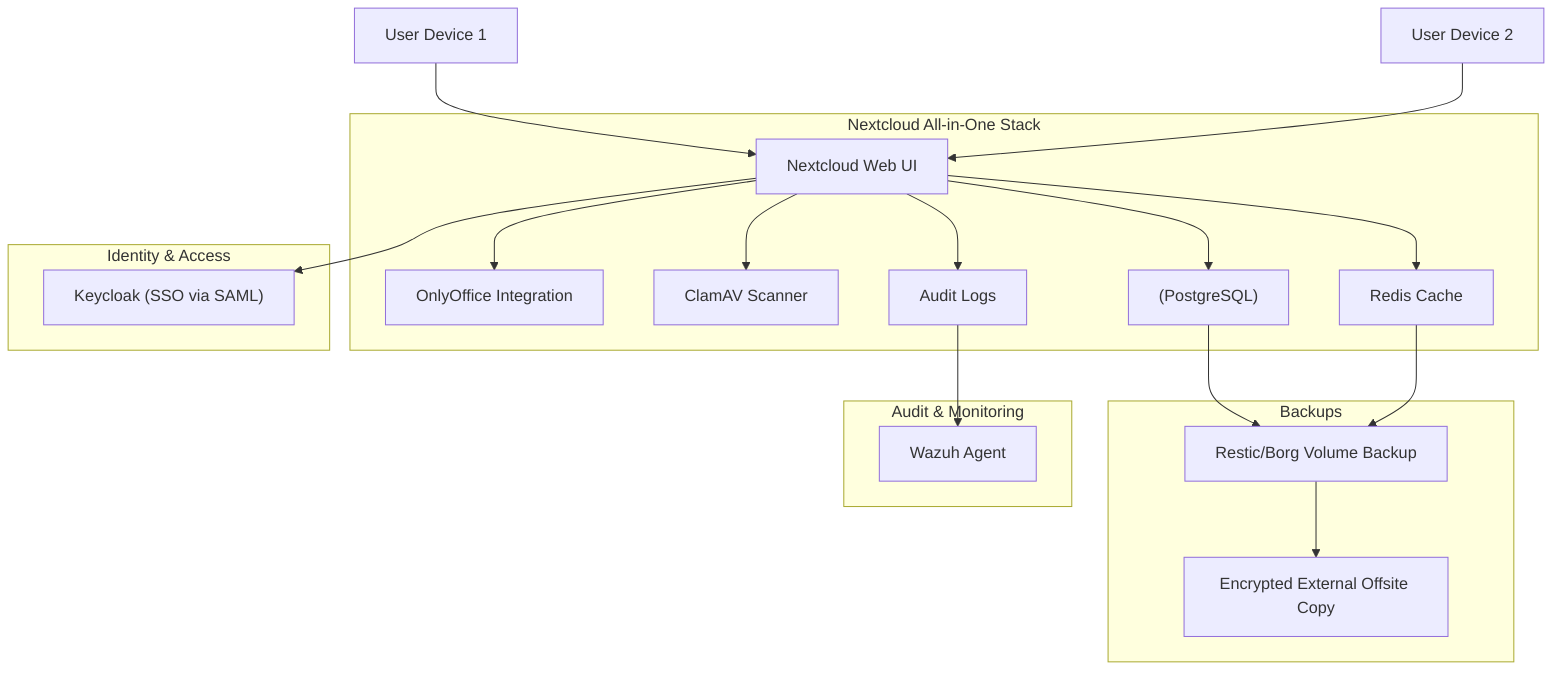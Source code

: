 flowchart TD
  subgraph NextcloudAIO["Nextcloud All-in-One Stack"]
    NC["Nextcloud Web UI"]
    OO["OnlyOffice Integration"]
    CL["ClamAV Scanner"]
    DB["(PostgreSQL)"]
    RS["Redis Cache"]
    LOG["Audit Logs"]
  end

  subgraph Auth["Identity & Access"]
    KC["Keycloak (SSO via SAML)"]
  end

  subgraph Backup["Backups"]
    BK1["Restic/Borg Volume Backup"]
    BK2["Encrypted External Offsite Copy"]
  end

  subgraph Monitoring["Audit & Monitoring"]
    WZ["Wazuh Agent"]
  end

  U1["User Device 1"]
  U2["User Device 2"]

  U1 --> NC
  U2 --> NC
  NC --> OO
  NC --> CL
  NC --> DB
  NC --> RS
  NC --> KC
  NC --> LOG --> WZ
  DB --> BK1 --> BK2
  RS --> BK1